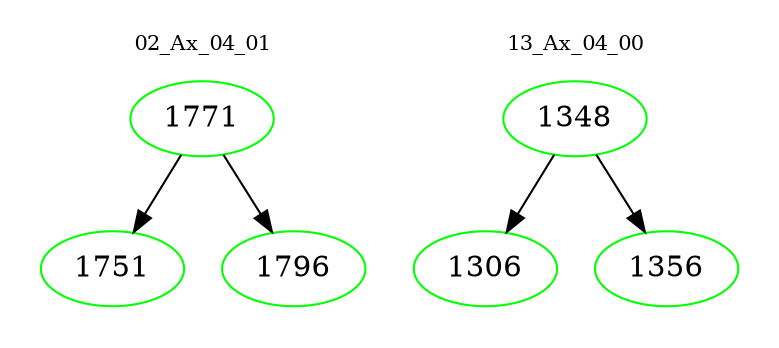 digraph{
subgraph cluster_0 {
color = white
label = "02_Ax_04_01";
fontsize=10;
T0_1771 [label="1771", color="green"]
T0_1771 -> T0_1751 [color="black"]
T0_1751 [label="1751", color="green"]
T0_1771 -> T0_1796 [color="black"]
T0_1796 [label="1796", color="green"]
}
subgraph cluster_1 {
color = white
label = "13_Ax_04_00";
fontsize=10;
T1_1348 [label="1348", color="green"]
T1_1348 -> T1_1306 [color="black"]
T1_1306 [label="1306", color="green"]
T1_1348 -> T1_1356 [color="black"]
T1_1356 [label="1356", color="green"]
}
}
